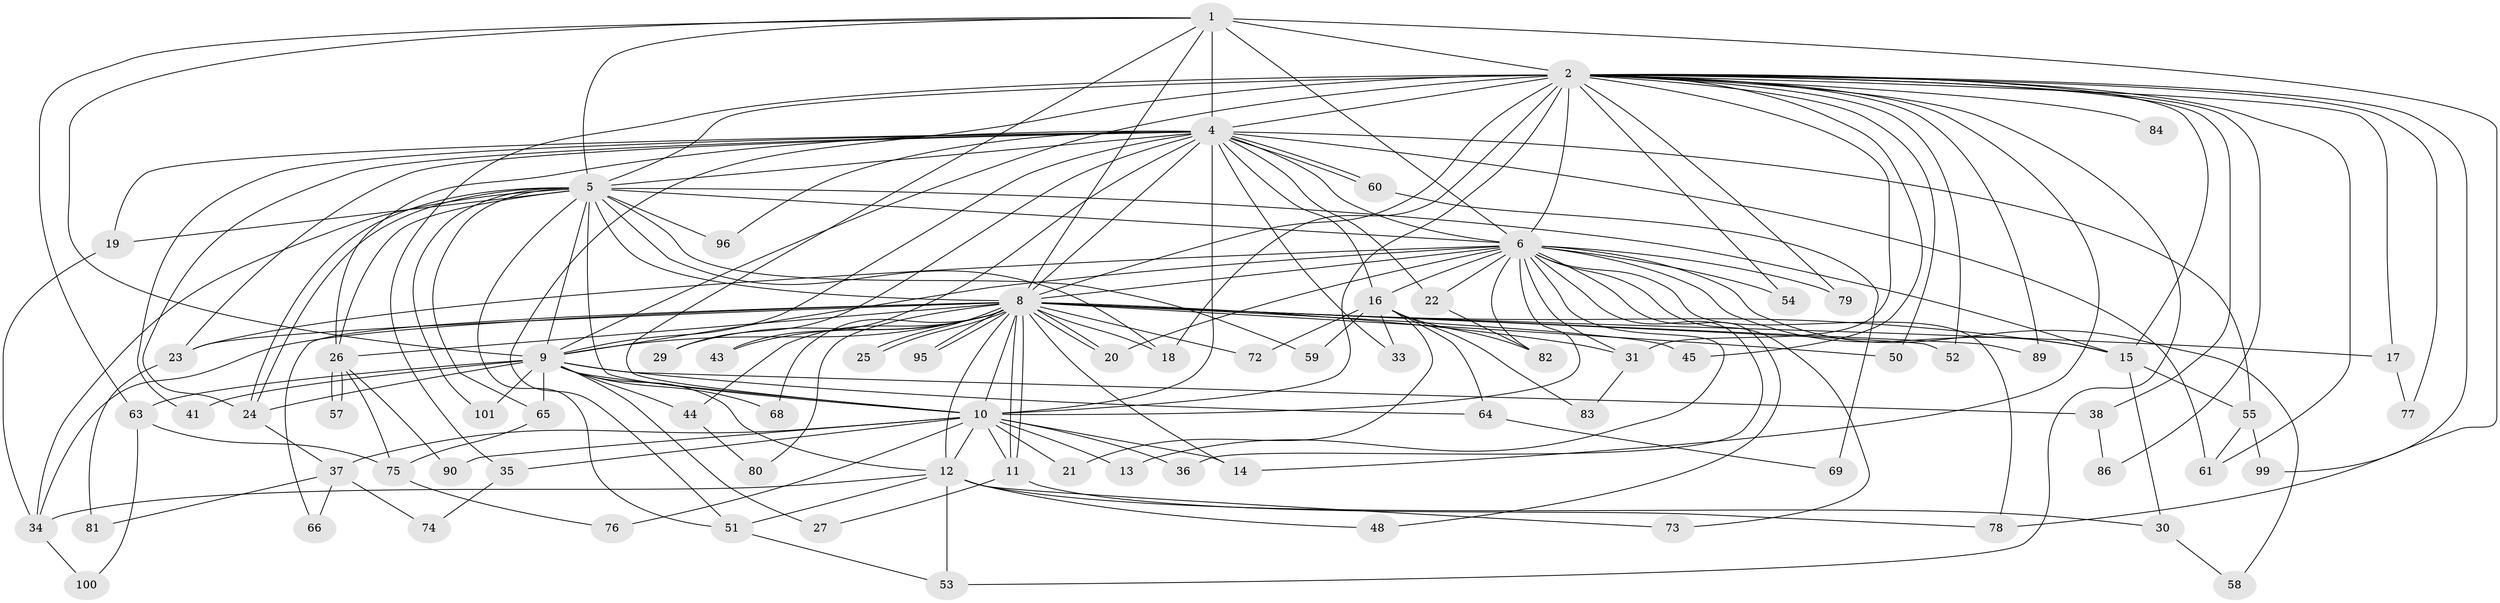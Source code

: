 // Generated by graph-tools (version 1.1) at 2025/51/02/27/25 19:51:47]
// undirected, 77 vertices, 185 edges
graph export_dot {
graph [start="1"]
  node [color=gray90,style=filled];
  1 [super="+87"];
  2 [super="+3"];
  4 [super="+7"];
  5 [super="+49"];
  6 [super="+92"];
  8 [super="+102"];
  9 [super="+93"];
  10 [super="+67"];
  11;
  12 [super="+47"];
  13;
  14 [super="+71"];
  15 [super="+32"];
  16 [super="+56"];
  17;
  18 [super="+88"];
  19;
  20 [super="+62"];
  21;
  22;
  23 [super="+28"];
  24 [super="+39"];
  25;
  26 [super="+40"];
  27;
  29;
  30;
  31 [super="+42"];
  33;
  34 [super="+46"];
  35;
  36;
  37 [super="+97"];
  38;
  41;
  43;
  44;
  45;
  48;
  50;
  51 [super="+85"];
  52;
  53 [super="+91"];
  54;
  55;
  57;
  58;
  59;
  60;
  61 [super="+70"];
  63;
  64;
  65;
  66;
  68;
  69;
  72;
  73;
  74;
  75 [super="+98"];
  76;
  77;
  78;
  79;
  80;
  81;
  82 [super="+94"];
  83;
  84;
  86;
  89;
  90;
  95;
  96;
  99;
  100;
  101;
  1 -- 2 [weight=2];
  1 -- 4 [weight=2];
  1 -- 5;
  1 -- 6;
  1 -- 8;
  1 -- 9;
  1 -- 10;
  1 -- 63;
  1 -- 78;
  2 -- 4 [weight=4];
  2 -- 5 [weight=2];
  2 -- 6 [weight=2];
  2 -- 8 [weight=2];
  2 -- 9 [weight=2];
  2 -- 10 [weight=2];
  2 -- 14;
  2 -- 15;
  2 -- 17;
  2 -- 50;
  2 -- 52;
  2 -- 84 [weight=2];
  2 -- 89;
  2 -- 77;
  2 -- 79;
  2 -- 18;
  2 -- 86;
  2 -- 31;
  2 -- 35;
  2 -- 99;
  2 -- 38;
  2 -- 45;
  2 -- 54;
  2 -- 61;
  2 -- 51;
  2 -- 53;
  4 -- 5 [weight=2];
  4 -- 6 [weight=2];
  4 -- 8 [weight=2];
  4 -- 9 [weight=2];
  4 -- 10 [weight=2];
  4 -- 19;
  4 -- 22;
  4 -- 26;
  4 -- 29;
  4 -- 33;
  4 -- 41;
  4 -- 43;
  4 -- 55;
  4 -- 60;
  4 -- 60;
  4 -- 96;
  4 -- 16 [weight=2];
  4 -- 61;
  4 -- 24;
  4 -- 23;
  5 -- 6;
  5 -- 8;
  5 -- 9;
  5 -- 10;
  5 -- 18;
  5 -- 19;
  5 -- 24;
  5 -- 24;
  5 -- 26;
  5 -- 51;
  5 -- 59;
  5 -- 65;
  5 -- 96;
  5 -- 101;
  5 -- 15;
  5 -- 34;
  6 -- 8;
  6 -- 9;
  6 -- 10;
  6 -- 13;
  6 -- 16;
  6 -- 22;
  6 -- 23;
  6 -- 36;
  6 -- 48;
  6 -- 54;
  6 -- 58;
  6 -- 73;
  6 -- 78;
  6 -- 79;
  6 -- 82;
  6 -- 20;
  6 -- 15;
  6 -- 31;
  8 -- 9;
  8 -- 10;
  8 -- 11;
  8 -- 11;
  8 -- 15;
  8 -- 17;
  8 -- 20;
  8 -- 20;
  8 -- 23;
  8 -- 25;
  8 -- 25;
  8 -- 29;
  8 -- 31;
  8 -- 34;
  8 -- 43;
  8 -- 44;
  8 -- 45;
  8 -- 50;
  8 -- 52;
  8 -- 66;
  8 -- 68;
  8 -- 72;
  8 -- 80;
  8 -- 89;
  8 -- 95;
  8 -- 95;
  8 -- 12;
  8 -- 18;
  8 -- 14;
  8 -- 26;
  9 -- 10;
  9 -- 12;
  9 -- 27;
  9 -- 38;
  9 -- 41;
  9 -- 44;
  9 -- 63;
  9 -- 64;
  9 -- 65;
  9 -- 68;
  9 -- 101;
  9 -- 24;
  10 -- 12;
  10 -- 13;
  10 -- 14;
  10 -- 21;
  10 -- 35;
  10 -- 36;
  10 -- 37;
  10 -- 76;
  10 -- 90;
  10 -- 11;
  11 -- 27;
  11 -- 78;
  12 -- 30;
  12 -- 48;
  12 -- 51;
  12 -- 53;
  12 -- 73;
  12 -- 34;
  15 -- 30;
  15 -- 55;
  16 -- 21;
  16 -- 33;
  16 -- 59;
  16 -- 64;
  16 -- 72;
  16 -- 83;
  16 -- 82;
  17 -- 77;
  19 -- 34;
  22 -- 82;
  23 -- 81;
  24 -- 37;
  26 -- 57;
  26 -- 57;
  26 -- 90;
  26 -- 75;
  30 -- 58;
  31 -- 83;
  34 -- 100;
  35 -- 74;
  37 -- 66;
  37 -- 74;
  37 -- 81;
  38 -- 86;
  44 -- 80;
  51 -- 53;
  55 -- 99;
  55 -- 61;
  60 -- 69;
  63 -- 75;
  63 -- 100;
  64 -- 69;
  65 -- 75;
  75 -- 76;
}
